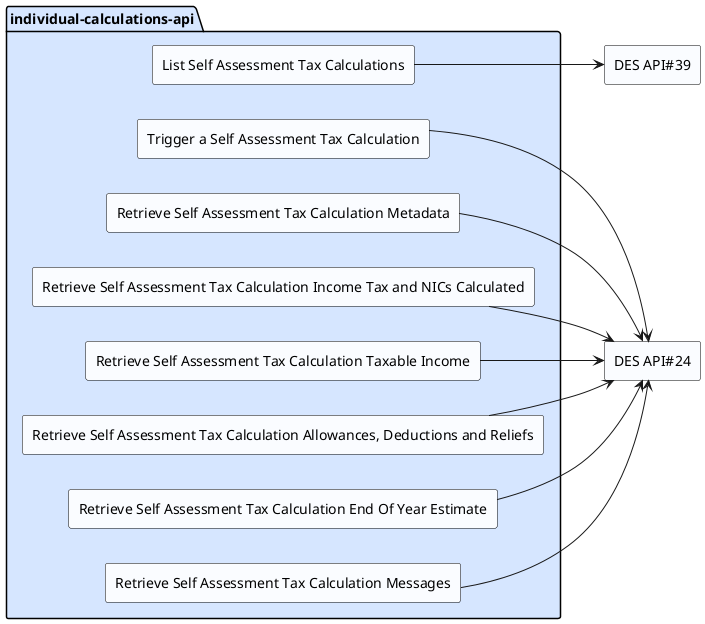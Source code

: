 @startuml
skinparam componentStyle rectangle

left to right direction

skinparam component {
  BackgroundColor #fafcff
  BorderColor black
}

package "individual-calculations-api" #d6e6ff {
[List Self Assessment Tax Calculations]
[Trigger a Self Assessment Tax Calculation]
[Retrieve Self Assessment Tax Calculation Metadata]
[Retrieve Self Assessment Tax Calculation Income Tax and NICs Calculated]
[Retrieve Self Assessment Tax Calculation Taxable Income]
[Retrieve Self Assessment Tax Calculation Allowances, Deductions and Reliefs]
[Retrieve Self Assessment Tax Calculation End Of Year Estimate]
[Retrieve Self Assessment Tax Calculation Messages]
}

[List Self Assessment Tax Calculations]-->[DES API#39]
[Trigger a Self Assessment Tax Calculation]-->[DES API#24]
[Retrieve Self Assessment Tax Calculation Metadata]-->[DES API#24]
[Retrieve Self Assessment Tax Calculation Income Tax and NICs Calculated]-->[DES API#24]
[Retrieve Self Assessment Tax Calculation Taxable Income]-->[DES API#24]
[Retrieve Self Assessment Tax Calculation Allowances, Deductions and Reliefs]-->[DES API#24]
[Retrieve Self Assessment Tax Calculation End Of Year Estimate]-->[DES API#24]
[Retrieve Self Assessment Tax Calculation Messages]-->[DES API#24]

@enduml